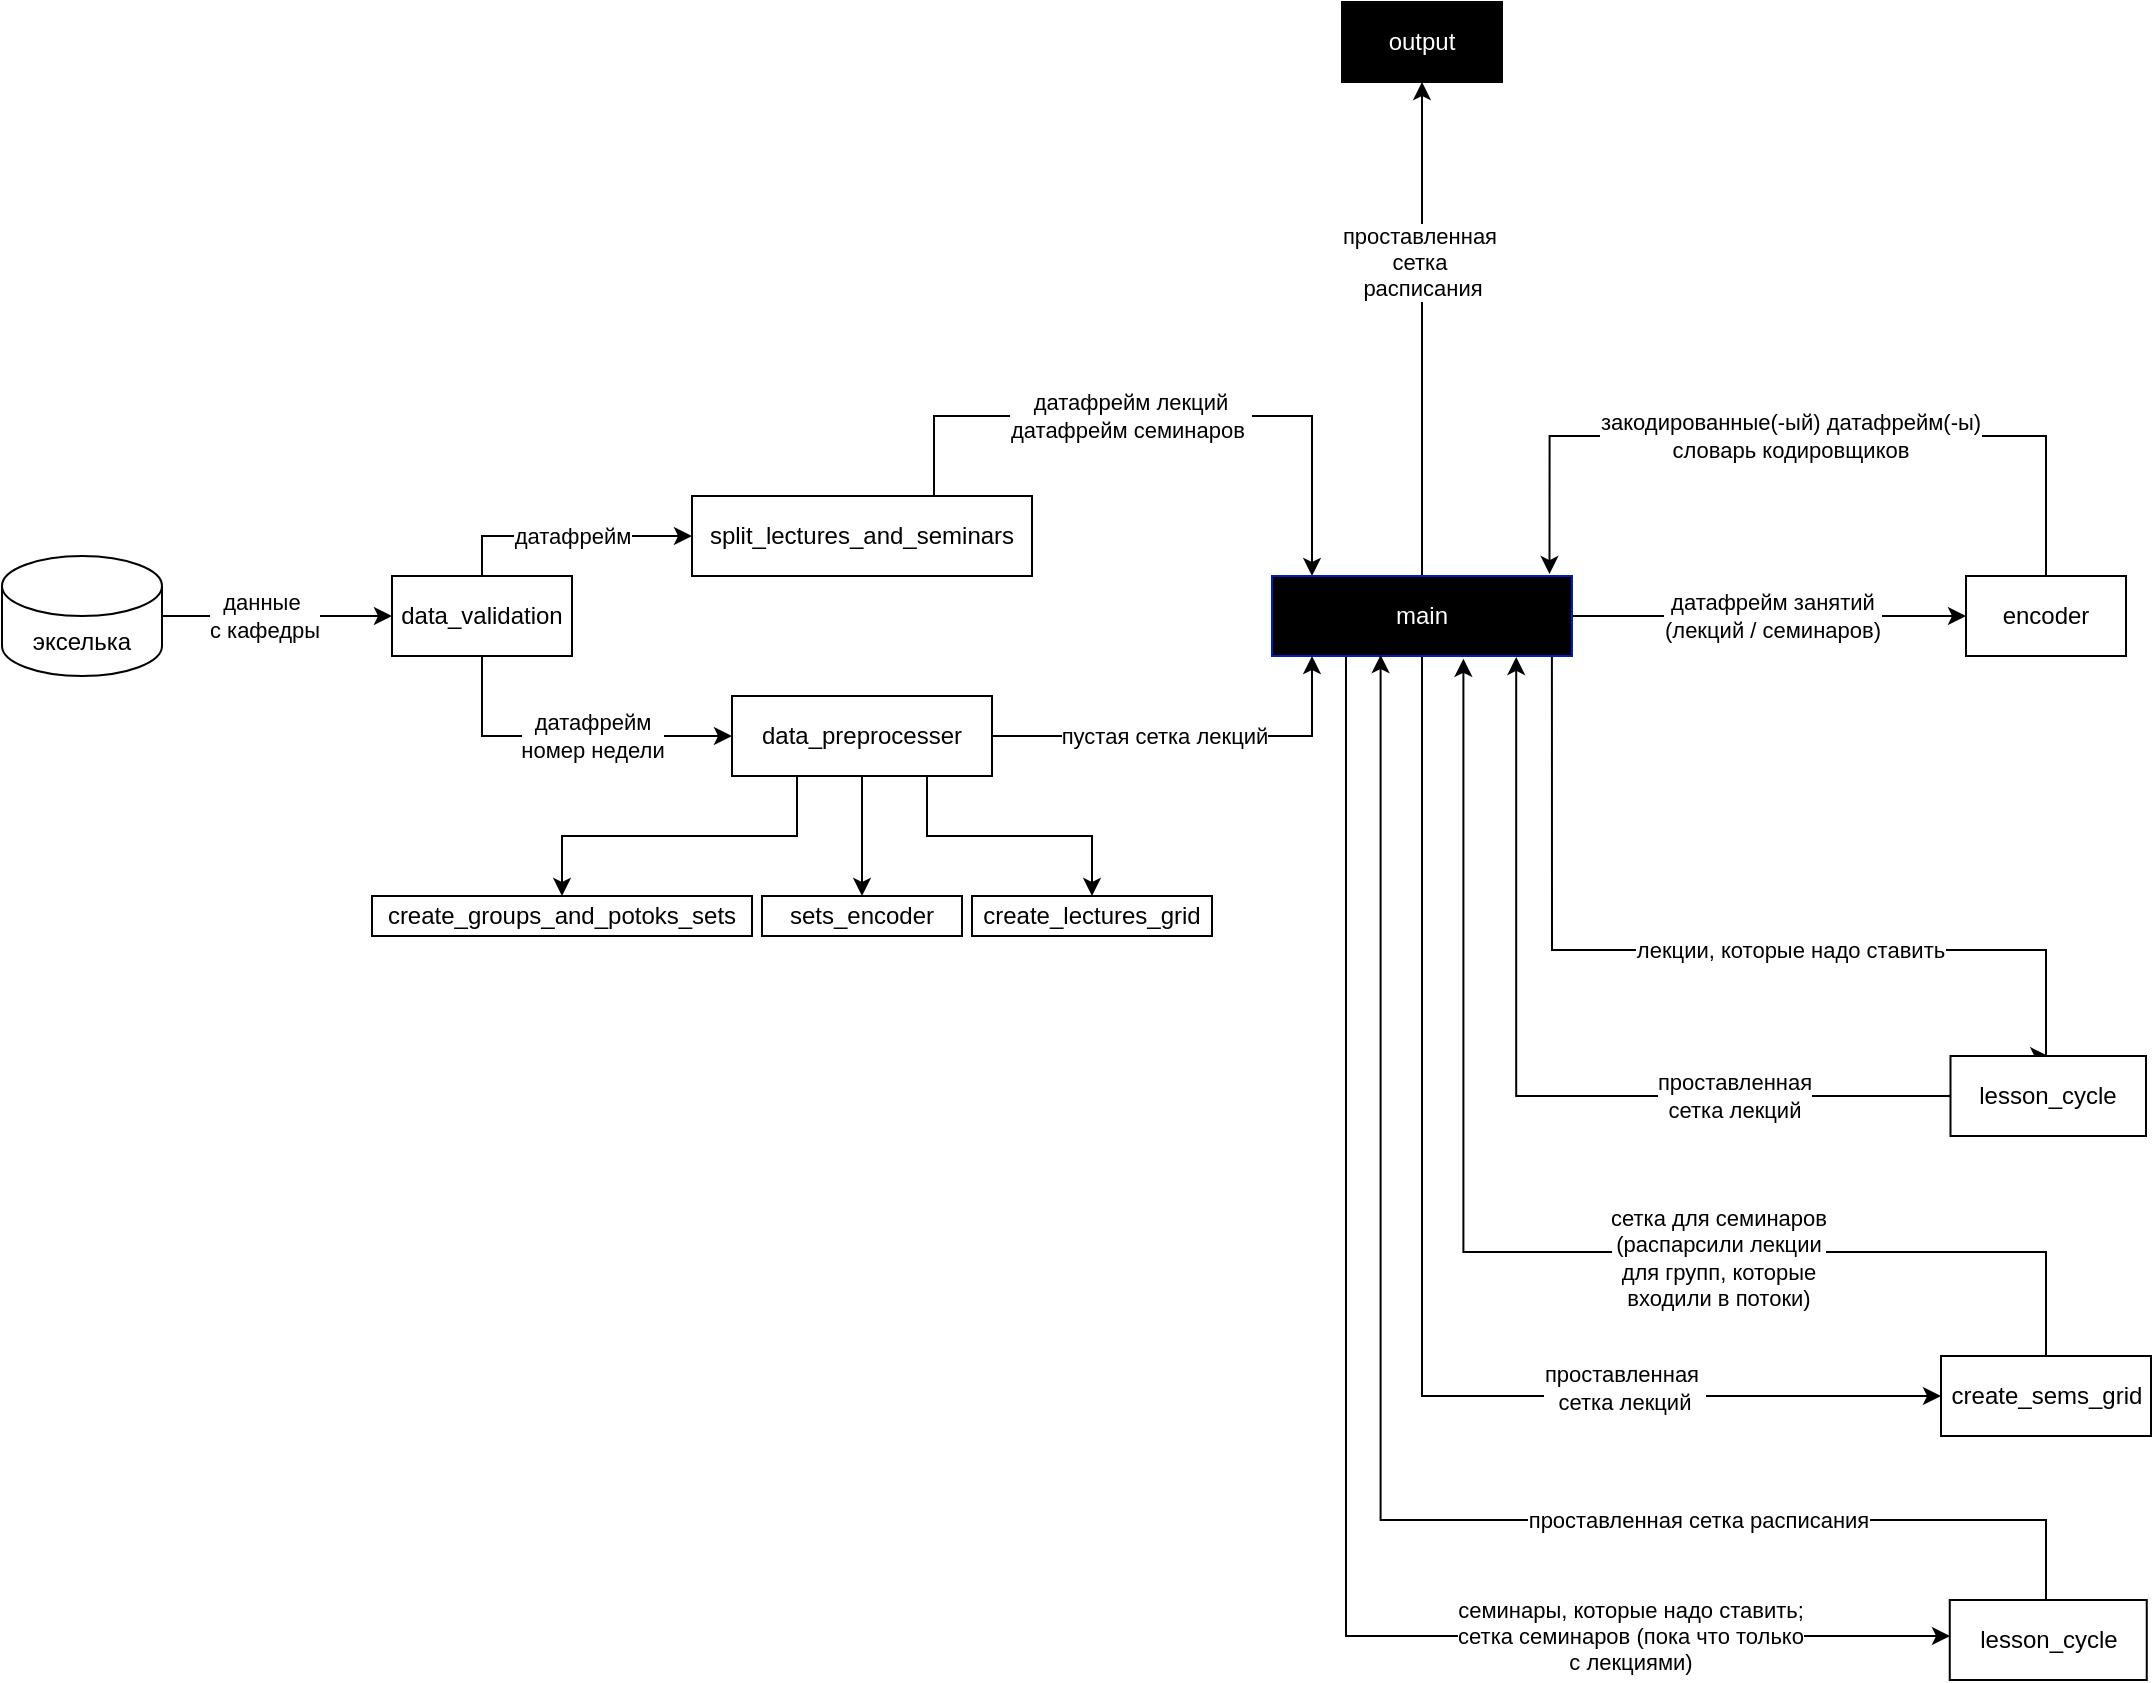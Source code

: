 <mxfile version="16.5.6" type="device"><diagram id="mqlbBLX1rN_qnRWMc7Dx" name="Page-1"><mxGraphModel dx="1391" dy="1284" grid="0" gridSize="10" guides="1" tooltips="1" connect="1" arrows="1" fold="1" page="0" pageScale="1" pageWidth="827" pageHeight="1169" math="0" shadow="0"><root><mxCell id="0"/><mxCell id="1" parent="0"/><mxCell id="2kxzz_-0fUBDmDl7E7VO-6" style="edgeStyle=orthogonalEdgeStyle;rounded=0;orthogonalLoop=1;jettySize=auto;html=1;exitX=0.5;exitY=0;exitDx=0;exitDy=0;entryX=0;entryY=0.5;entryDx=0;entryDy=0;" parent="1" source="2kxzz_-0fUBDmDl7E7VO-1" target="2kxzz_-0fUBDmDl7E7VO-2" edge="1"><mxGeometry relative="1" as="geometry"/></mxCell><mxCell id="2kxzz_-0fUBDmDl7E7VO-37" value="датафрейм" style="edgeLabel;html=1;align=center;verticalAlign=middle;resizable=0;points=[];" parent="2kxzz_-0fUBDmDl7E7VO-6" vertex="1" connectable="0"><mxGeometry x="0.424" y="-3" relative="1" as="geometry"><mxPoint x="-24" y="-3" as="offset"/></mxGeometry></mxCell><mxCell id="2kxzz_-0fUBDmDl7E7VO-36" style="edgeStyle=orthogonalEdgeStyle;rounded=0;orthogonalLoop=1;jettySize=auto;html=1;exitX=0.5;exitY=1;exitDx=0;exitDy=0;entryX=0;entryY=0.5;entryDx=0;entryDy=0;" parent="1" source="2kxzz_-0fUBDmDl7E7VO-1" target="2kxzz_-0fUBDmDl7E7VO-35" edge="1"><mxGeometry relative="1" as="geometry"/></mxCell><mxCell id="2kxzz_-0fUBDmDl7E7VO-38" value="датафрейм&lt;br&gt;номер недели" style="edgeLabel;html=1;align=center;verticalAlign=middle;resizable=0;points=[];" parent="2kxzz_-0fUBDmDl7E7VO-36" vertex="1" connectable="0"><mxGeometry x="-0.172" y="1" relative="1" as="geometry"><mxPoint x="26" y="1" as="offset"/></mxGeometry></mxCell><mxCell id="2kxzz_-0fUBDmDl7E7VO-1" value="data_validation" style="rounded=0;whiteSpace=wrap;html=1;" parent="1" vertex="1"><mxGeometry x="370" y="160" width="90" height="40" as="geometry"/></mxCell><mxCell id="2kxzz_-0fUBDmDl7E7VO-8" style="edgeStyle=orthogonalEdgeStyle;rounded=0;orthogonalLoop=1;jettySize=auto;html=1;exitX=0.75;exitY=0;exitDx=0;exitDy=0;" parent="1" source="2kxzz_-0fUBDmDl7E7VO-2" target="2kxzz_-0fUBDmDl7E7VO-3" edge="1"><mxGeometry relative="1" as="geometry"><Array as="points"><mxPoint x="641" y="120"/><mxPoint x="641" y="80"/><mxPoint x="830" y="80"/></Array></mxGeometry></mxCell><mxCell id="2kxzz_-0fUBDmDl7E7VO-11" value="датафрейм лекций&lt;br&gt;датафрейм семинаров&amp;nbsp;" style="edgeLabel;html=1;align=center;verticalAlign=middle;resizable=0;points=[];" parent="2kxzz_-0fUBDmDl7E7VO-8" vertex="1" connectable="0"><mxGeometry x="0.317" y="-1" relative="1" as="geometry"><mxPoint x="-64" y="-1" as="offset"/></mxGeometry></mxCell><mxCell id="2kxzz_-0fUBDmDl7E7VO-2" value="split_lectures_and_seminars" style="rounded=0;whiteSpace=wrap;html=1;" parent="1" vertex="1"><mxGeometry x="520" y="120" width="170" height="40" as="geometry"/></mxCell><mxCell id="2kxzz_-0fUBDmDl7E7VO-31" style="edgeStyle=orthogonalEdgeStyle;rounded=0;orthogonalLoop=1;jettySize=auto;html=1;exitX=0.933;exitY=1.012;exitDx=0;exitDy=0;entryX=0.5;entryY=0;entryDx=0;entryDy=0;exitPerimeter=0;" parent="1" source="2kxzz_-0fUBDmDl7E7VO-3" target="2kxzz_-0fUBDmDl7E7VO-30" edge="1"><mxGeometry relative="1" as="geometry"><Array as="points"><mxPoint x="950" y="347"/><mxPoint x="1197" y="347"/></Array></mxGeometry></mxCell><mxCell id="2kxzz_-0fUBDmDl7E7VO-32" value="лекции, которые надо ставить" style="edgeLabel;html=1;align=center;verticalAlign=middle;resizable=0;points=[];" parent="2kxzz_-0fUBDmDl7E7VO-31" vertex="1" connectable="0"><mxGeometry x="0.25" y="-2" relative="1" as="geometry"><mxPoint x="-15" y="-2" as="offset"/></mxGeometry></mxCell><mxCell id="MWGCHT_0r46UumW3YvuW-6" style="edgeStyle=orthogonalEdgeStyle;rounded=0;orthogonalLoop=1;jettySize=auto;html=1;exitX=1;exitY=0.5;exitDx=0;exitDy=0;" edge="1" parent="1" source="2kxzz_-0fUBDmDl7E7VO-3" target="2kxzz_-0fUBDmDl7E7VO-13"><mxGeometry relative="1" as="geometry"/></mxCell><mxCell id="MWGCHT_0r46UumW3YvuW-7" value="датафрейм занятий&lt;br&gt;(лекций / семинаров)" style="edgeLabel;html=1;align=center;verticalAlign=middle;resizable=0;points=[];" vertex="1" connectable="0" parent="MWGCHT_0r46UumW3YvuW-6"><mxGeometry x="0.206" y="5" relative="1" as="geometry"><mxPoint x="-19" y="5" as="offset"/></mxGeometry></mxCell><mxCell id="MWGCHT_0r46UumW3YvuW-15" style="edgeStyle=orthogonalEdgeStyle;rounded=0;orthogonalLoop=1;jettySize=auto;html=1;exitX=0.5;exitY=1;exitDx=0;exitDy=0;entryX=0;entryY=0.5;entryDx=0;entryDy=0;" edge="1" parent="1" source="2kxzz_-0fUBDmDl7E7VO-3" target="MWGCHT_0r46UumW3YvuW-11"><mxGeometry relative="1" as="geometry"><Array as="points"><mxPoint x="885" y="570"/></Array></mxGeometry></mxCell><mxCell id="MWGCHT_0r46UumW3YvuW-16" value="проставленная&amp;nbsp;&lt;br&gt;сетка лекций" style="edgeLabel;html=1;align=center;verticalAlign=middle;resizable=0;points=[];" vertex="1" connectable="0" parent="MWGCHT_0r46UumW3YvuW-15"><mxGeometry x="0.493" y="4" relative="1" as="geometry"><mxPoint x="1" as="offset"/></mxGeometry></mxCell><mxCell id="MWGCHT_0r46UumW3YvuW-23" style="edgeStyle=orthogonalEdgeStyle;rounded=0;orthogonalLoop=1;jettySize=auto;html=1;" edge="1" parent="1" source="2kxzz_-0fUBDmDl7E7VO-3"><mxGeometry relative="1" as="geometry"><mxPoint x="1149" y="690" as="targetPoint"/><Array as="points"><mxPoint x="847" y="690"/></Array></mxGeometry></mxCell><mxCell id="MWGCHT_0r46UumW3YvuW-24" value="семинары, которые надо ставить;&lt;br&gt;сетка семинаров (пока что только&lt;br&gt;с лекциями)" style="edgeLabel;html=1;align=center;verticalAlign=middle;resizable=0;points=[];" vertex="1" connectable="0" parent="MWGCHT_0r46UumW3YvuW-23"><mxGeometry x="0.538" y="-2" relative="1" as="geometry"><mxPoint x="23" y="-2" as="offset"/></mxGeometry></mxCell><mxCell id="MWGCHT_0r46UumW3YvuW-41" style="edgeStyle=orthogonalEdgeStyle;rounded=0;orthogonalLoop=1;jettySize=auto;html=1;exitX=0.5;exitY=0;exitDx=0;exitDy=0;fontColor=#000000;" edge="1" parent="1" source="2kxzz_-0fUBDmDl7E7VO-3" target="MWGCHT_0r46UumW3YvuW-25"><mxGeometry relative="1" as="geometry"/></mxCell><mxCell id="MWGCHT_0r46UumW3YvuW-42" value="проставленная&amp;nbsp;&lt;br&gt;сетка&amp;nbsp;&lt;br&gt;расписания" style="edgeLabel;html=1;align=center;verticalAlign=middle;resizable=0;points=[];fontColor=#000000;" vertex="1" connectable="0" parent="MWGCHT_0r46UumW3YvuW-41"><mxGeometry x="0.355" y="-3" relative="1" as="geometry"><mxPoint x="-3" y="10" as="offset"/></mxGeometry></mxCell><mxCell id="2kxzz_-0fUBDmDl7E7VO-3" value="main" style="rounded=0;whiteSpace=wrap;html=1;fillColor=#000000;strokeColor=#001DBC;fontColor=#ffffff;" parent="1" vertex="1"><mxGeometry x="810" y="160" width="150" height="40" as="geometry"/></mxCell><mxCell id="2kxzz_-0fUBDmDl7E7VO-28" style="edgeStyle=orthogonalEdgeStyle;rounded=0;orthogonalLoop=1;jettySize=auto;html=1;entryX=0.925;entryY=-0.024;entryDx=0;entryDy=0;entryPerimeter=0;exitX=0.5;exitY=0;exitDx=0;exitDy=0;" parent="1" source="2kxzz_-0fUBDmDl7E7VO-13" target="2kxzz_-0fUBDmDl7E7VO-3" edge="1"><mxGeometry relative="1" as="geometry"><Array as="points"><mxPoint x="1197" y="90"/><mxPoint x="949" y="90"/></Array></mxGeometry></mxCell><mxCell id="2kxzz_-0fUBDmDl7E7VO-29" value="закодированные(-ый) датафрейм(-ы)&lt;br&gt;словарь кодировщиков" style="edgeLabel;html=1;align=center;verticalAlign=middle;resizable=0;points=[];" parent="2kxzz_-0fUBDmDl7E7VO-28" vertex="1" connectable="0"><mxGeometry x="0.335" y="-2" relative="1" as="geometry"><mxPoint x="60" y="2" as="offset"/></mxGeometry></mxCell><mxCell id="2kxzz_-0fUBDmDl7E7VO-13" value="encoder" style="rounded=0;whiteSpace=wrap;html=1;" parent="1" vertex="1"><mxGeometry x="1157" y="160" width="80" height="40" as="geometry"/></mxCell><mxCell id="MWGCHT_0r46UumW3YvuW-33" style="edgeStyle=orthogonalEdgeStyle;rounded=0;orthogonalLoop=1;jettySize=auto;html=1;exitX=0;exitY=0.5;exitDx=0;exitDy=0;entryX=0.814;entryY=1.012;entryDx=0;entryDy=0;entryPerimeter=0;fontColor=#000000;" edge="1" parent="1" source="2kxzz_-0fUBDmDl7E7VO-30" target="2kxzz_-0fUBDmDl7E7VO-3"><mxGeometry relative="1" as="geometry"/></mxCell><mxCell id="MWGCHT_0r46UumW3YvuW-34" value="проставленная&lt;br&gt;сетка лекций" style="edgeLabel;html=1;align=center;verticalAlign=middle;resizable=0;points=[];fontColor=#000000;" vertex="1" connectable="0" parent="MWGCHT_0r46UumW3YvuW-33"><mxGeometry x="-0.611" y="-2" relative="1" as="geometry"><mxPoint x="-24" y="2" as="offset"/></mxGeometry></mxCell><mxCell id="2kxzz_-0fUBDmDl7E7VO-30" value="lesson_cycle" style="rounded=0;whiteSpace=wrap;html=1;" parent="1" vertex="1"><mxGeometry x="1149.25" y="400" width="97.75" height="40" as="geometry"/></mxCell><mxCell id="2kxzz_-0fUBDmDl7E7VO-50" style="edgeStyle=orthogonalEdgeStyle;rounded=0;orthogonalLoop=1;jettySize=auto;html=1;exitX=0.5;exitY=1;exitDx=0;exitDy=0;entryX=0.5;entryY=0;entryDx=0;entryDy=0;" parent="1" source="2kxzz_-0fUBDmDl7E7VO-35" target="2kxzz_-0fUBDmDl7E7VO-41" edge="1"><mxGeometry relative="1" as="geometry"/></mxCell><mxCell id="2kxzz_-0fUBDmDl7E7VO-51" style="edgeStyle=orthogonalEdgeStyle;rounded=0;orthogonalLoop=1;jettySize=auto;html=1;exitX=0.25;exitY=1;exitDx=0;exitDy=0;entryX=0.5;entryY=0;entryDx=0;entryDy=0;" parent="1" source="2kxzz_-0fUBDmDl7E7VO-35" target="2kxzz_-0fUBDmDl7E7VO-40" edge="1"><mxGeometry relative="1" as="geometry"/></mxCell><mxCell id="2kxzz_-0fUBDmDl7E7VO-52" style="edgeStyle=orthogonalEdgeStyle;rounded=0;orthogonalLoop=1;jettySize=auto;html=1;exitX=0.75;exitY=1;exitDx=0;exitDy=0;entryX=0.5;entryY=0;entryDx=0;entryDy=0;" parent="1" source="2kxzz_-0fUBDmDl7E7VO-35" target="2kxzz_-0fUBDmDl7E7VO-42" edge="1"><mxGeometry relative="1" as="geometry"/></mxCell><mxCell id="2kxzz_-0fUBDmDl7E7VO-53" style="edgeStyle=orthogonalEdgeStyle;rounded=0;orthogonalLoop=1;jettySize=auto;html=1;exitX=1;exitY=0.5;exitDx=0;exitDy=0;" parent="1" source="2kxzz_-0fUBDmDl7E7VO-35" target="2kxzz_-0fUBDmDl7E7VO-3" edge="1"><mxGeometry relative="1" as="geometry"><Array as="points"><mxPoint x="830" y="240"/></Array></mxGeometry></mxCell><mxCell id="2kxzz_-0fUBDmDl7E7VO-54" value="пустая сетка лекций" style="edgeLabel;html=1;align=center;verticalAlign=middle;resizable=0;points=[];" parent="2kxzz_-0fUBDmDl7E7VO-53" vertex="1" connectable="0"><mxGeometry x="0.003" y="1" relative="1" as="geometry"><mxPoint x="-15" y="1" as="offset"/></mxGeometry></mxCell><mxCell id="2kxzz_-0fUBDmDl7E7VO-35" value="data_preprocesser" style="rounded=0;whiteSpace=wrap;html=1;" parent="1" vertex="1"><mxGeometry x="540" y="220" width="130" height="40" as="geometry"/></mxCell><mxCell id="2kxzz_-0fUBDmDl7E7VO-40" value="create_groups_and_potoks_sets" style="rounded=0;whiteSpace=wrap;html=1;" parent="1" vertex="1"><mxGeometry x="360" y="320" width="190" height="20" as="geometry"/></mxCell><mxCell id="2kxzz_-0fUBDmDl7E7VO-41" value="sets_encoder" style="rounded=0;whiteSpace=wrap;html=1;" parent="1" vertex="1"><mxGeometry x="555" y="320" width="100" height="20" as="geometry"/></mxCell><mxCell id="2kxzz_-0fUBDmDl7E7VO-42" value="create_lectures_grid" style="rounded=0;whiteSpace=wrap;html=1;" parent="1" vertex="1"><mxGeometry x="660" y="320" width="120" height="20" as="geometry"/></mxCell><mxCell id="MWGCHT_0r46UumW3YvuW-30" style="edgeStyle=orthogonalEdgeStyle;rounded=0;orthogonalLoop=1;jettySize=auto;html=1;exitX=0.5;exitY=0;exitDx=0;exitDy=0;entryX=0.638;entryY=1.035;entryDx=0;entryDy=0;entryPerimeter=0;fontColor=#000000;" edge="1" parent="1" source="MWGCHT_0r46UumW3YvuW-11" target="2kxzz_-0fUBDmDl7E7VO-3"><mxGeometry relative="1" as="geometry"><Array as="points"><mxPoint x="1197" y="498"/><mxPoint x="906" y="498"/></Array></mxGeometry></mxCell><mxCell id="MWGCHT_0r46UumW3YvuW-31" value="сетка для семинаров&lt;br&gt;(распарсили лекции&lt;br&gt;для групп, которые&lt;br&gt;входили в потоки)" style="edgeLabel;html=1;align=center;verticalAlign=middle;resizable=0;points=[];fontColor=#000000;" vertex="1" connectable="0" parent="MWGCHT_0r46UumW3YvuW-30"><mxGeometry x="-0.504" y="2" relative="1" as="geometry"><mxPoint x="-58" y="1" as="offset"/></mxGeometry></mxCell><mxCell id="MWGCHT_0r46UumW3YvuW-11" value="create_sems_grid" style="rounded=0;whiteSpace=wrap;html=1;" vertex="1" parent="1"><mxGeometry x="1144.5" y="550" width="105" height="40" as="geometry"/></mxCell><mxCell id="MWGCHT_0r46UumW3YvuW-13" style="edgeStyle=orthogonalEdgeStyle;rounded=0;orthogonalLoop=1;jettySize=auto;html=1;exitX=1;exitY=0.5;exitDx=0;exitDy=0;exitPerimeter=0;entryX=0;entryY=0.5;entryDx=0;entryDy=0;" edge="1" parent="1" source="MWGCHT_0r46UumW3YvuW-12" target="2kxzz_-0fUBDmDl7E7VO-1"><mxGeometry relative="1" as="geometry"/></mxCell><mxCell id="MWGCHT_0r46UumW3YvuW-14" value="данные&amp;nbsp;&lt;br&gt;с кафедры" style="edgeLabel;html=1;align=center;verticalAlign=middle;resizable=0;points=[];" vertex="1" connectable="0" parent="MWGCHT_0r46UumW3YvuW-13"><mxGeometry x="0.225" y="-2" relative="1" as="geometry"><mxPoint x="-20" y="-2" as="offset"/></mxGeometry></mxCell><mxCell id="MWGCHT_0r46UumW3YvuW-12" value="экселька" style="shape=cylinder3;whiteSpace=wrap;html=1;boundedLbl=1;backgroundOutline=1;size=15;" vertex="1" parent="1"><mxGeometry x="175" y="150" width="80" height="60" as="geometry"/></mxCell><mxCell id="MWGCHT_0r46UumW3YvuW-26" style="edgeStyle=orthogonalEdgeStyle;rounded=0;orthogonalLoop=1;jettySize=auto;html=1;exitX=0.5;exitY=0;exitDx=0;exitDy=0;entryX=0.362;entryY=0.988;entryDx=0;entryDy=0;entryPerimeter=0;fontColor=#FFFFFF;" edge="1" parent="1" source="MWGCHT_0r46UumW3YvuW-20" target="2kxzz_-0fUBDmDl7E7VO-3"><mxGeometry relative="1" as="geometry"><Array as="points"><mxPoint x="1197" y="632"/><mxPoint x="864" y="632"/></Array></mxGeometry></mxCell><mxCell id="MWGCHT_0r46UumW3YvuW-27" value="&lt;font color=&quot;#000000&quot;&gt;проставленная сетка расписания&lt;/font&gt;" style="edgeLabel;html=1;align=center;verticalAlign=middle;resizable=0;points=[];fontColor=#FFFFFF;" vertex="1" connectable="0" parent="MWGCHT_0r46UumW3YvuW-26"><mxGeometry x="-0.592" y="2" relative="1" as="geometry"><mxPoint x="-51" y="-2" as="offset"/></mxGeometry></mxCell><mxCell id="MWGCHT_0r46UumW3YvuW-20" value="lesson_cycle" style="rounded=0;whiteSpace=wrap;html=1;" vertex="1" parent="1"><mxGeometry x="1148.88" y="672" width="98.5" height="40" as="geometry"/></mxCell><mxCell id="MWGCHT_0r46UumW3YvuW-25" value="output" style="rounded=0;whiteSpace=wrap;html=1;strokeColor=#030303;fillColor=#000000;fontColor=#FFFFFF;" vertex="1" parent="1"><mxGeometry x="845" y="-127" width="80" height="40" as="geometry"/></mxCell></root></mxGraphModel></diagram></mxfile>